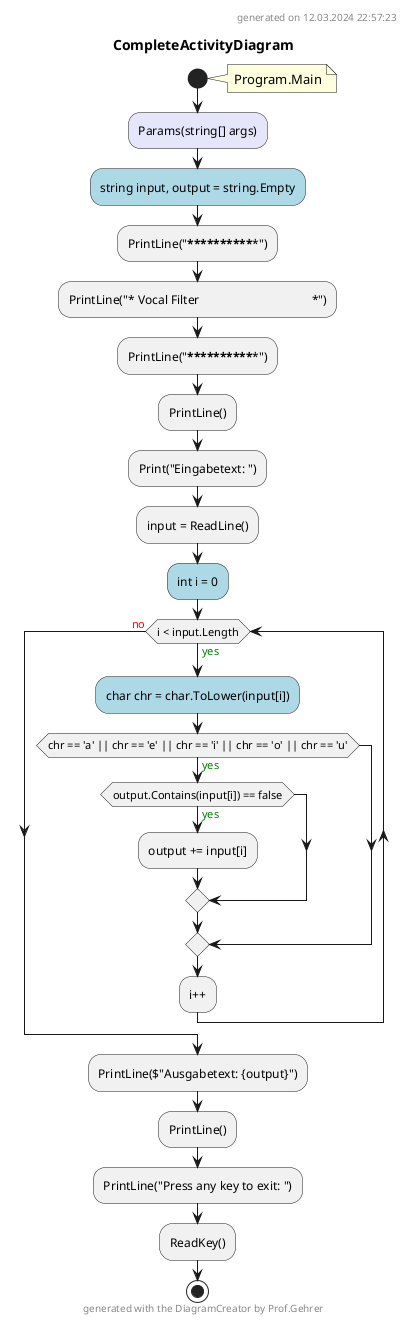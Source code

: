@startuml CompleteActivityDiagram
header
generated on 12.03.2024 22:57:23
end header
title CompleteActivityDiagram
start
note right:  Program.Main
#Lavender:Params(string[] args);
#LightBlue:string input, output = string.Empty;
:PrintLine("***************************************************");
:PrintLine("* Vocal Filter                                    *");
:PrintLine("***************************************************");
:PrintLine();
:Print("Eingabetext: ");
:input = ReadLine();
#LightBlue:int i = 0;
while (i < input.Length) is (<color:green>yes)
    #LightBlue:char chr = char.ToLower(input[i]);
    if (chr == 'a' || chr == 'e' || chr == 'i' || chr == 'o' || chr == 'u') then (<color:green>yes)
        if (output.Contains(input[i]) == false) then (<color:green>yes)
            :output += input[i];
        endif
    endif
:i++;
endwhile (<color:red>no)
:PrintLine($"Ausgabetext: {output}");
:PrintLine();
:PrintLine("Press any key to exit: ");
:ReadKey();
stop
footer
generated with the DiagramCreator by Prof.Gehrer
end footer
@enduml
